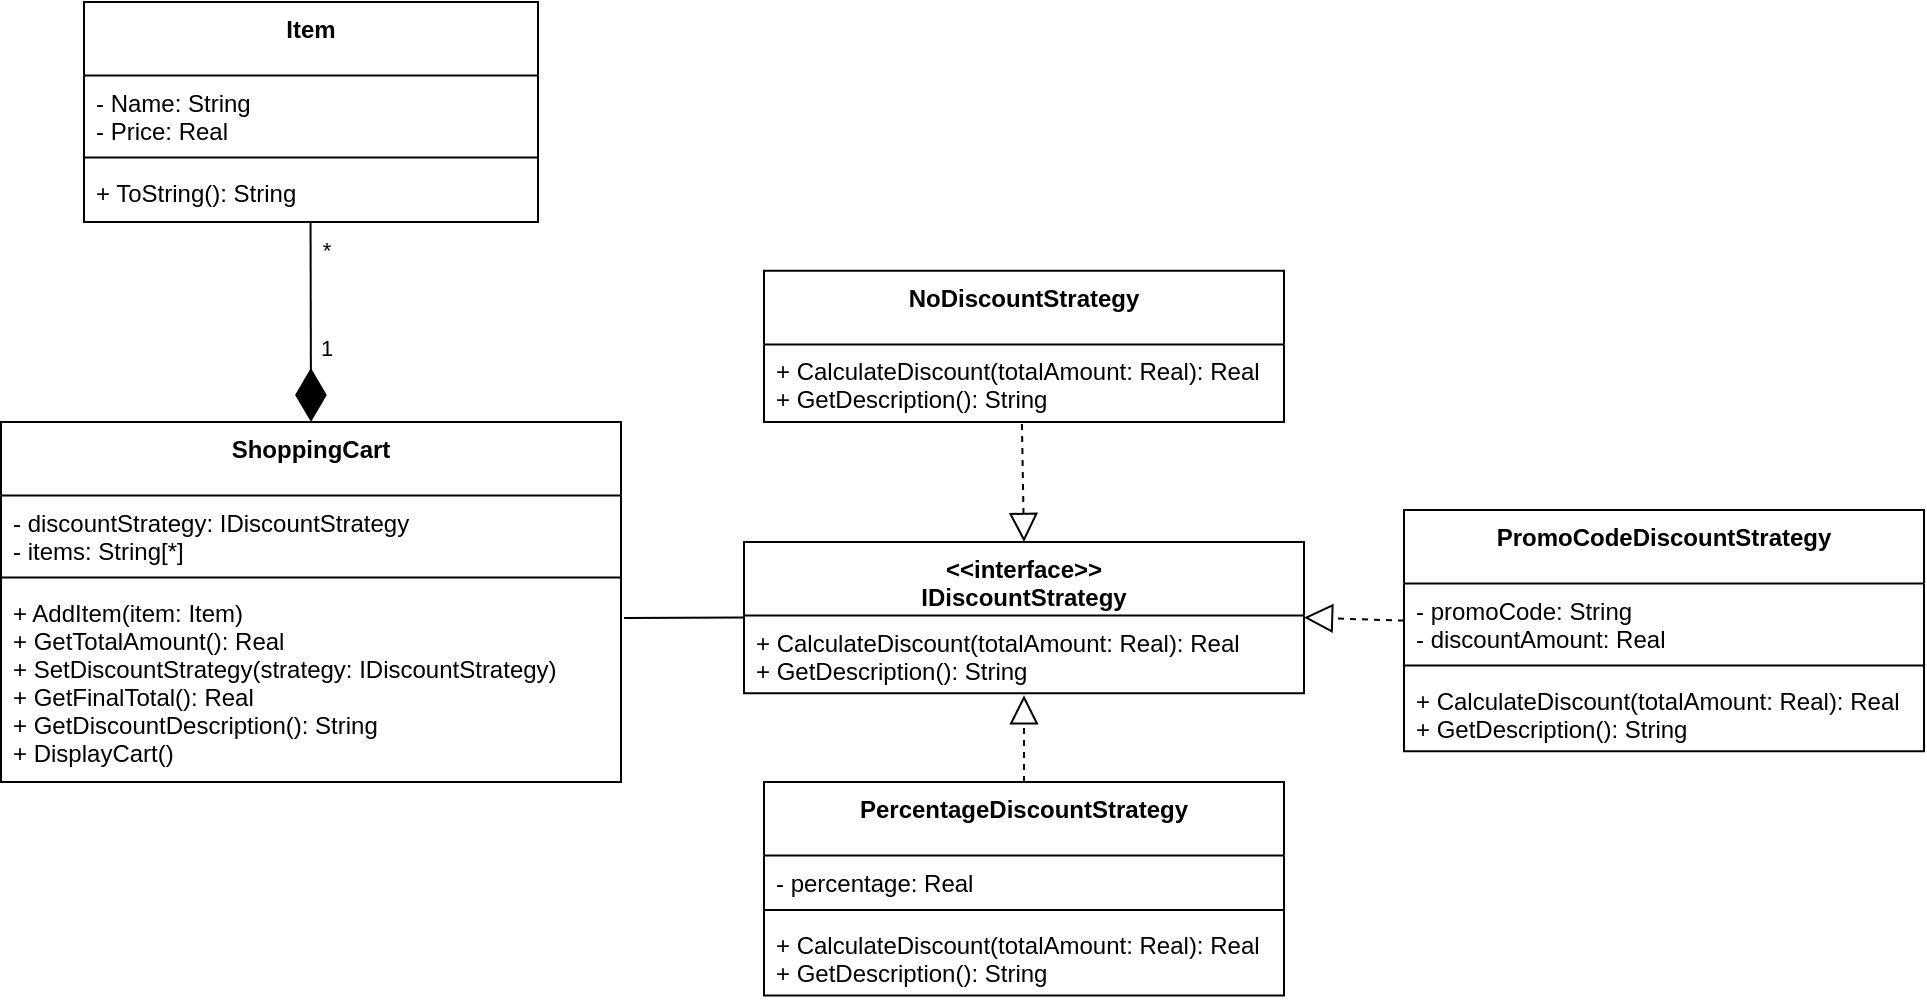 <mxfile version="26.1.3">
  <diagram name="Страница — 1" id="xI7GtqTC5N3RrTUA1rMS">
    <mxGraphModel dx="1218" dy="639" grid="1" gridSize="10" guides="1" tooltips="1" connect="1" arrows="1" fold="1" page="1" pageScale="1" pageWidth="827" pageHeight="1169" math="0" shadow="0">
      <root>
        <mxCell id="0" />
        <mxCell id="1" parent="0" />
        <mxCell id="PqRrqZSPvnDs5z7jwxE0-19" value="Item" style="swimlane;fontStyle=1;align=center;verticalAlign=top;childLayout=stackLayout;horizontal=1;startSize=36.8;horizontalStack=0;resizeParent=1;resizeParentMax=0;resizeLast=0;collapsible=0;marginBottom=0;" parent="1" vertex="1">
          <mxGeometry x="140" y="270" width="227" height="110" as="geometry" />
        </mxCell>
        <mxCell id="PqRrqZSPvnDs5z7jwxE0-21" value="- Name: String&#xa;- Price: Real" style="text;strokeColor=none;fillColor=none;align=left;verticalAlign=top;spacingLeft=4;spacingRight=4;overflow=hidden;rotatable=0;points=[[0,0.5],[1,0.5]];portConstraint=eastwest;" parent="PqRrqZSPvnDs5z7jwxE0-19" vertex="1">
          <mxGeometry y="36.8" width="227" height="37" as="geometry" />
        </mxCell>
        <mxCell id="PqRrqZSPvnDs5z7jwxE0-22" style="line;strokeWidth=1;fillColor=none;align=left;verticalAlign=middle;spacingTop=-1;spacingLeft=3;spacingRight=3;rotatable=0;labelPosition=right;points=[];portConstraint=eastwest;strokeColor=inherit;" parent="PqRrqZSPvnDs5z7jwxE0-19" vertex="1">
          <mxGeometry y="73.8" width="227" height="8" as="geometry" />
        </mxCell>
        <mxCell id="PqRrqZSPvnDs5z7jwxE0-24" value="+ ToString(): String" style="text;strokeColor=none;fillColor=none;align=left;verticalAlign=top;spacingLeft=4;spacingRight=4;overflow=hidden;rotatable=0;points=[[0,0.5],[1,0.5]];portConstraint=eastwest;" parent="PqRrqZSPvnDs5z7jwxE0-19" vertex="1">
          <mxGeometry y="81.8" width="227" height="28.2" as="geometry" />
        </mxCell>
        <mxCell id="TfMtk5dUdcsSxjfKriaZ-7" value="&lt;&lt;interface&gt;&gt;&#xa;IDiscountStrategy" style="swimlane;fontStyle=1;align=center;verticalAlign=top;childLayout=stackLayout;horizontal=1;startSize=36.8;horizontalStack=0;resizeParent=1;resizeParentMax=0;resizeLast=0;collapsible=0;marginBottom=0;" vertex="1" parent="1">
          <mxGeometry x="470" y="540" width="280" height="75.6" as="geometry" />
        </mxCell>
        <mxCell id="TfMtk5dUdcsSxjfKriaZ-10" value="+ CalculateDiscount(totalAmount: Real): Real&#xa;+ GetDescription(): String" style="text;strokeColor=none;fillColor=none;align=left;verticalAlign=top;spacingLeft=4;spacingRight=4;overflow=hidden;rotatable=0;points=[[0,0.5],[1,0.5]];portConstraint=eastwest;" vertex="1" parent="TfMtk5dUdcsSxjfKriaZ-7">
          <mxGeometry y="36.8" width="280" height="38.8" as="geometry" />
        </mxCell>
        <mxCell id="TfMtk5dUdcsSxjfKriaZ-11" value="PromoCodeDiscountStrategy" style="swimlane;fontStyle=1;align=center;verticalAlign=top;childLayout=stackLayout;horizontal=1;startSize=36.8;horizontalStack=0;resizeParent=1;resizeParentMax=0;resizeLast=0;collapsible=0;marginBottom=0;" vertex="1" parent="1">
          <mxGeometry x="800" y="524" width="260" height="120.6" as="geometry" />
        </mxCell>
        <mxCell id="TfMtk5dUdcsSxjfKriaZ-12" value="- promoCode: String&#xa;- discountAmount: Real" style="text;strokeColor=none;fillColor=none;align=left;verticalAlign=top;spacingLeft=4;spacingRight=4;overflow=hidden;rotatable=0;points=[[0,0.5],[1,0.5]];portConstraint=eastwest;" vertex="1" parent="TfMtk5dUdcsSxjfKriaZ-11">
          <mxGeometry y="36.8" width="260" height="37" as="geometry" />
        </mxCell>
        <mxCell id="TfMtk5dUdcsSxjfKriaZ-13" style="line;strokeWidth=1;fillColor=none;align=left;verticalAlign=middle;spacingTop=-1;spacingLeft=3;spacingRight=3;rotatable=0;labelPosition=right;points=[];portConstraint=eastwest;strokeColor=inherit;" vertex="1" parent="TfMtk5dUdcsSxjfKriaZ-11">
          <mxGeometry y="73.8" width="260" height="8" as="geometry" />
        </mxCell>
        <mxCell id="TfMtk5dUdcsSxjfKriaZ-14" value="+ CalculateDiscount(totalAmount: Real): Real&#xa;+ GetDescription(): String" style="text;strokeColor=none;fillColor=none;align=left;verticalAlign=top;spacingLeft=4;spacingRight=4;overflow=hidden;rotatable=0;points=[[0,0.5],[1,0.5]];portConstraint=eastwest;" vertex="1" parent="TfMtk5dUdcsSxjfKriaZ-11">
          <mxGeometry y="81.8" width="260" height="38.8" as="geometry" />
        </mxCell>
        <mxCell id="TfMtk5dUdcsSxjfKriaZ-15" value="NoDiscountStrategy" style="swimlane;fontStyle=1;align=center;verticalAlign=top;childLayout=stackLayout;horizontal=1;startSize=36.8;horizontalStack=0;resizeParent=1;resizeParentMax=0;resizeLast=0;collapsible=0;marginBottom=0;" vertex="1" parent="1">
          <mxGeometry x="480" y="404.4" width="260" height="75.6" as="geometry" />
        </mxCell>
        <mxCell id="TfMtk5dUdcsSxjfKriaZ-18" value="+ CalculateDiscount(totalAmount: Real): Real&#xa;+ GetDescription(): String" style="text;strokeColor=none;fillColor=none;align=left;verticalAlign=top;spacingLeft=4;spacingRight=4;overflow=hidden;rotatable=0;points=[[0,0.5],[1,0.5]];portConstraint=eastwest;" vertex="1" parent="TfMtk5dUdcsSxjfKriaZ-15">
          <mxGeometry y="36.8" width="260" height="38.8" as="geometry" />
        </mxCell>
        <mxCell id="TfMtk5dUdcsSxjfKriaZ-19" value="PercentageDiscountStrategy" style="swimlane;fontStyle=1;align=center;verticalAlign=top;childLayout=stackLayout;horizontal=1;startSize=36.8;horizontalStack=0;resizeParent=1;resizeParentMax=0;resizeLast=0;collapsible=0;marginBottom=0;" vertex="1" parent="1">
          <mxGeometry x="480" y="660" width="260" height="106.8" as="geometry" />
        </mxCell>
        <mxCell id="TfMtk5dUdcsSxjfKriaZ-20" value="- percentage: Real" style="text;strokeColor=none;fillColor=none;align=left;verticalAlign=top;spacingLeft=4;spacingRight=4;overflow=hidden;rotatable=0;points=[[0,0.5],[1,0.5]];portConstraint=eastwest;" vertex="1" parent="TfMtk5dUdcsSxjfKriaZ-19">
          <mxGeometry y="36.8" width="260" height="23.2" as="geometry" />
        </mxCell>
        <mxCell id="TfMtk5dUdcsSxjfKriaZ-21" style="line;strokeWidth=1;fillColor=none;align=left;verticalAlign=middle;spacingTop=-1;spacingLeft=3;spacingRight=3;rotatable=0;labelPosition=right;points=[];portConstraint=eastwest;strokeColor=inherit;" vertex="1" parent="TfMtk5dUdcsSxjfKriaZ-19">
          <mxGeometry y="60" width="260" height="8" as="geometry" />
        </mxCell>
        <mxCell id="TfMtk5dUdcsSxjfKriaZ-22" value="+ CalculateDiscount(totalAmount: Real): Real&#xa;+ GetDescription(): String" style="text;strokeColor=none;fillColor=none;align=left;verticalAlign=top;spacingLeft=4;spacingRight=4;overflow=hidden;rotatable=0;points=[[0,0.5],[1,0.5]];portConstraint=eastwest;" vertex="1" parent="TfMtk5dUdcsSxjfKriaZ-19">
          <mxGeometry y="68" width="260" height="38.8" as="geometry" />
        </mxCell>
        <mxCell id="TfMtk5dUdcsSxjfKriaZ-23" value="ShoppingCart" style="swimlane;fontStyle=1;align=center;verticalAlign=top;childLayout=stackLayout;horizontal=1;startSize=36.8;horizontalStack=0;resizeParent=1;resizeParentMax=0;resizeLast=0;collapsible=0;marginBottom=0;" vertex="1" parent="1">
          <mxGeometry x="98.5" y="480" width="310" height="180" as="geometry" />
        </mxCell>
        <mxCell id="TfMtk5dUdcsSxjfKriaZ-24" value="- discountStrategy: IDiscountStrategy&#xa;- items: String[*]" style="text;strokeColor=none;fillColor=none;align=left;verticalAlign=top;spacingLeft=4;spacingRight=4;overflow=hidden;rotatable=0;points=[[0,0.5],[1,0.5]];portConstraint=eastwest;" vertex="1" parent="TfMtk5dUdcsSxjfKriaZ-23">
          <mxGeometry y="36.8" width="310" height="37" as="geometry" />
        </mxCell>
        <mxCell id="TfMtk5dUdcsSxjfKriaZ-25" style="line;strokeWidth=1;fillColor=none;align=left;verticalAlign=middle;spacingTop=-1;spacingLeft=3;spacingRight=3;rotatable=0;labelPosition=right;points=[];portConstraint=eastwest;strokeColor=inherit;" vertex="1" parent="TfMtk5dUdcsSxjfKriaZ-23">
          <mxGeometry y="73.8" width="310" height="8" as="geometry" />
        </mxCell>
        <mxCell id="TfMtk5dUdcsSxjfKriaZ-26" value="+ AddItem(item: Item)&#xa;+ GetTotalAmount(): Real&#xa;+ SetDiscountStrategy(strategy: IDiscountStrategy)&#xa;+ GetFinalTotal(): Real&#xa;+ GetDiscountDescription(): String&#xa;+ DisplayCart()" style="text;strokeColor=none;fillColor=none;align=left;verticalAlign=top;spacingLeft=4;spacingRight=4;overflow=hidden;rotatable=0;points=[[0,0.5],[1,0.5]];portConstraint=eastwest;" vertex="1" parent="TfMtk5dUdcsSxjfKriaZ-23">
          <mxGeometry y="81.8" width="310" height="98.2" as="geometry" />
        </mxCell>
        <mxCell id="TfMtk5dUdcsSxjfKriaZ-27" value="" style="endArrow=diamondThin;endFill=1;endSize=24;html=1;rounded=0;exitX=0.499;exitY=0.985;exitDx=0;exitDy=0;exitPerimeter=0;entryX=0.5;entryY=0;entryDx=0;entryDy=0;" edge="1" parent="1" source="PqRrqZSPvnDs5z7jwxE0-24" target="TfMtk5dUdcsSxjfKriaZ-23">
          <mxGeometry width="160" relative="1" as="geometry">
            <mxPoint x="310" y="530" as="sourcePoint" />
            <mxPoint x="470" y="530" as="targetPoint" />
          </mxGeometry>
        </mxCell>
        <mxCell id="TfMtk5dUdcsSxjfKriaZ-263" value="*" style="edgeLabel;html=1;align=center;verticalAlign=middle;resizable=0;points=[];" vertex="1" connectable="0" parent="TfMtk5dUdcsSxjfKriaZ-27">
          <mxGeometry x="-0.723" y="2" relative="1" as="geometry">
            <mxPoint x="5" as="offset" />
          </mxGeometry>
        </mxCell>
        <mxCell id="TfMtk5dUdcsSxjfKriaZ-264" value="1" style="edgeLabel;html=1;align=center;verticalAlign=middle;resizable=0;points=[];" vertex="1" connectable="0" parent="TfMtk5dUdcsSxjfKriaZ-27">
          <mxGeometry x="0.257" y="1" relative="1" as="geometry">
            <mxPoint x="6" as="offset" />
          </mxGeometry>
        </mxCell>
        <mxCell id="TfMtk5dUdcsSxjfKriaZ-28" value="" style="endArrow=none;html=1;rounded=0;entryX=0;entryY=0.5;entryDx=0;entryDy=0;exitX=1.005;exitY=0.165;exitDx=0;exitDy=0;exitPerimeter=0;" edge="1" parent="1" source="TfMtk5dUdcsSxjfKriaZ-26" target="TfMtk5dUdcsSxjfKriaZ-7">
          <mxGeometry width="50" height="50" relative="1" as="geometry">
            <mxPoint x="430" y="600" as="sourcePoint" />
            <mxPoint x="560" y="430" as="targetPoint" />
          </mxGeometry>
        </mxCell>
        <mxCell id="TfMtk5dUdcsSxjfKriaZ-29" value="" style="endArrow=block;dashed=1;endFill=0;endSize=12;html=1;rounded=0;exitX=0;exitY=0.5;exitDx=0;exitDy=0;entryX=1;entryY=0.5;entryDx=0;entryDy=0;" edge="1" parent="1" source="TfMtk5dUdcsSxjfKriaZ-12" target="TfMtk5dUdcsSxjfKriaZ-7">
          <mxGeometry width="160" relative="1" as="geometry">
            <mxPoint x="590" y="660" as="sourcePoint" />
            <mxPoint x="640" y="520" as="targetPoint" />
          </mxGeometry>
        </mxCell>
        <mxCell id="TfMtk5dUdcsSxjfKriaZ-30" value="" style="endArrow=block;dashed=1;endFill=0;endSize=12;html=1;rounded=0;entryX=0.5;entryY=0;entryDx=0;entryDy=0;exitX=0.496;exitY=1.025;exitDx=0;exitDy=0;exitPerimeter=0;" edge="1" parent="1" source="TfMtk5dUdcsSxjfKriaZ-18" target="TfMtk5dUdcsSxjfKriaZ-7">
          <mxGeometry width="160" relative="1" as="geometry">
            <mxPoint x="590" y="480" as="sourcePoint" />
            <mxPoint x="707" y="588" as="targetPoint" />
          </mxGeometry>
        </mxCell>
        <mxCell id="TfMtk5dUdcsSxjfKriaZ-31" value="" style="endArrow=block;dashed=1;endFill=0;endSize=12;html=1;rounded=0;entryX=0.5;entryY=1.027;entryDx=0;entryDy=0;exitX=0.5;exitY=0;exitDx=0;exitDy=0;entryPerimeter=0;" edge="1" parent="1" source="TfMtk5dUdcsSxjfKriaZ-19" target="TfMtk5dUdcsSxjfKriaZ-10">
          <mxGeometry width="160" relative="1" as="geometry">
            <mxPoint x="593" y="491" as="sourcePoint" />
            <mxPoint x="593" y="550" as="targetPoint" />
          </mxGeometry>
        </mxCell>
      </root>
    </mxGraphModel>
  </diagram>
</mxfile>
